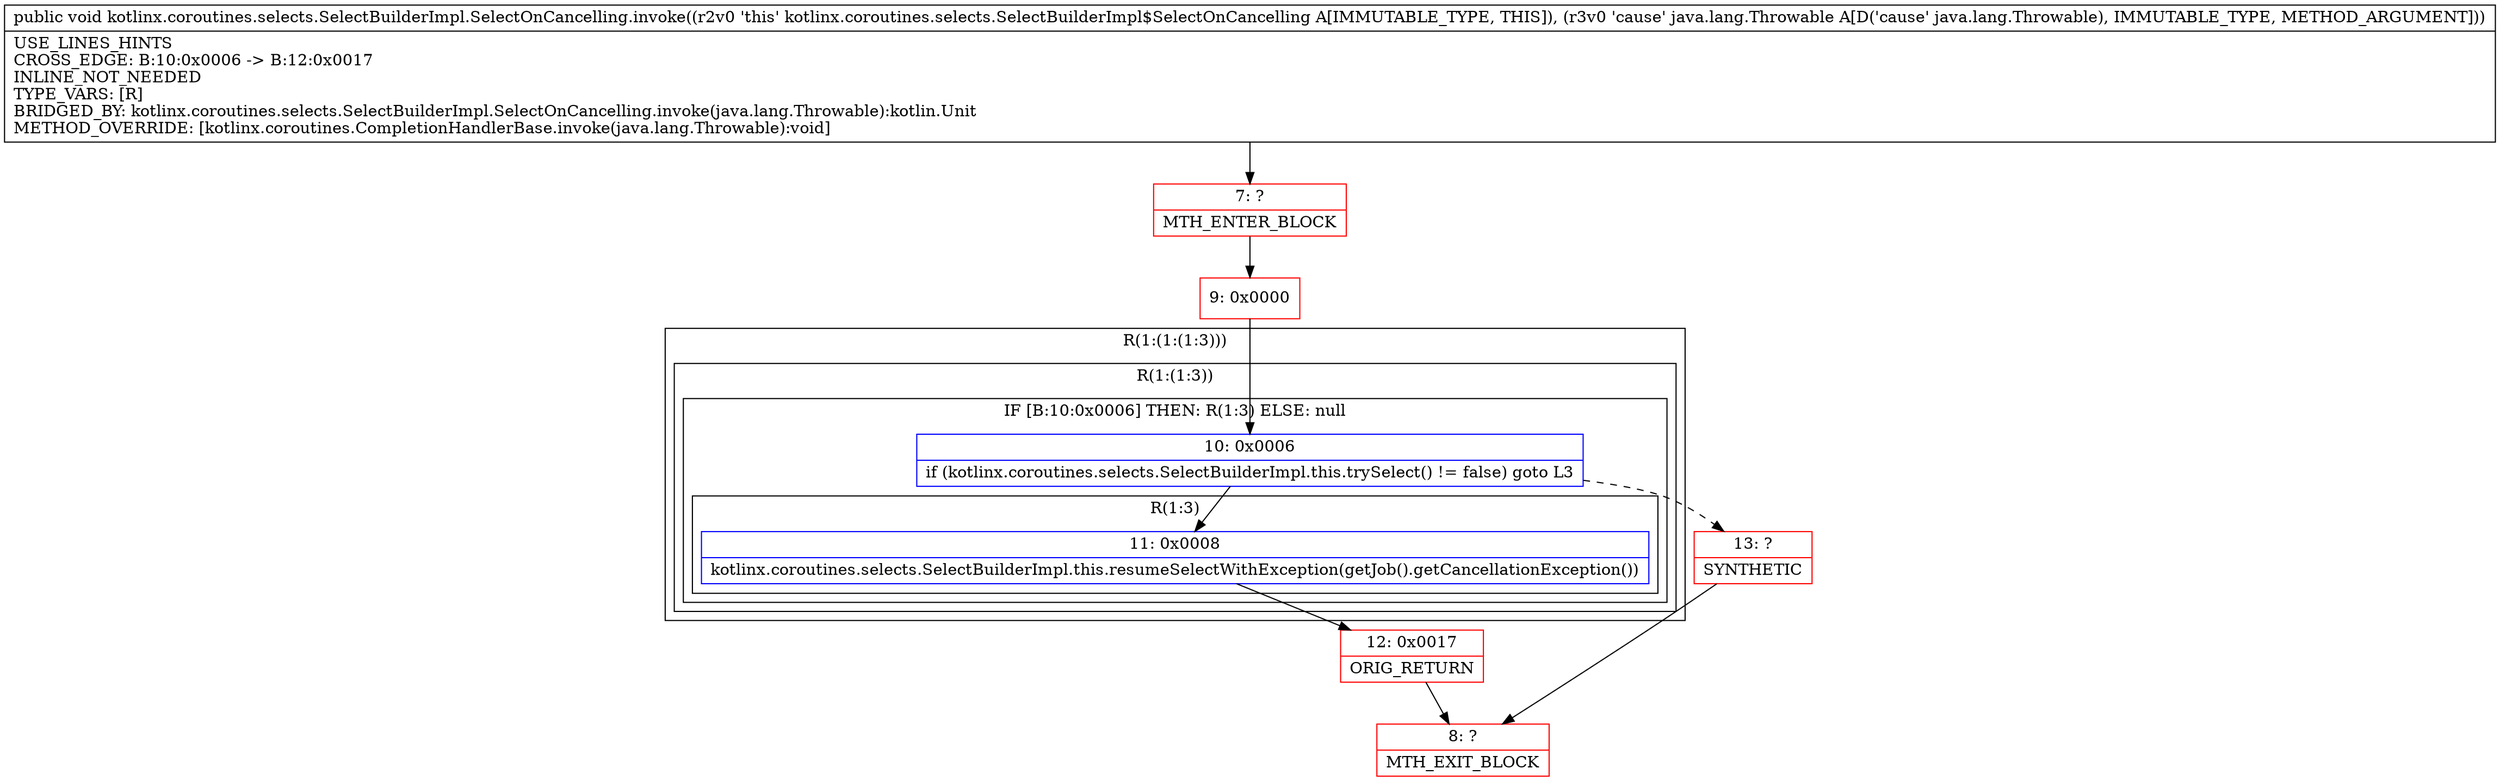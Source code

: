 digraph "CFG forkotlinx.coroutines.selects.SelectBuilderImpl.SelectOnCancelling.invoke(Ljava\/lang\/Throwable;)V" {
subgraph cluster_Region_1531840394 {
label = "R(1:(1:(1:3)))";
node [shape=record,color=blue];
subgraph cluster_Region_1525901313 {
label = "R(1:(1:3))";
node [shape=record,color=blue];
subgraph cluster_IfRegion_970405182 {
label = "IF [B:10:0x0006] THEN: R(1:3) ELSE: null";
node [shape=record,color=blue];
Node_10 [shape=record,label="{10\:\ 0x0006|if (kotlinx.coroutines.selects.SelectBuilderImpl.this.trySelect() != false) goto L3\l}"];
subgraph cluster_Region_1609697158 {
label = "R(1:3)";
node [shape=record,color=blue];
Node_11 [shape=record,label="{11\:\ 0x0008|kotlinx.coroutines.selects.SelectBuilderImpl.this.resumeSelectWithException(getJob().getCancellationException())\l}"];
}
}
}
}
Node_7 [shape=record,color=red,label="{7\:\ ?|MTH_ENTER_BLOCK\l}"];
Node_9 [shape=record,color=red,label="{9\:\ 0x0000}"];
Node_12 [shape=record,color=red,label="{12\:\ 0x0017|ORIG_RETURN\l}"];
Node_8 [shape=record,color=red,label="{8\:\ ?|MTH_EXIT_BLOCK\l}"];
Node_13 [shape=record,color=red,label="{13\:\ ?|SYNTHETIC\l}"];
MethodNode[shape=record,label="{public void kotlinx.coroutines.selects.SelectBuilderImpl.SelectOnCancelling.invoke((r2v0 'this' kotlinx.coroutines.selects.SelectBuilderImpl$SelectOnCancelling A[IMMUTABLE_TYPE, THIS]), (r3v0 'cause' java.lang.Throwable A[D('cause' java.lang.Throwable), IMMUTABLE_TYPE, METHOD_ARGUMENT]))  | USE_LINES_HINTS\lCROSS_EDGE: B:10:0x0006 \-\> B:12:0x0017\lINLINE_NOT_NEEDED\lTYPE_VARS: [R]\lBRIDGED_BY: kotlinx.coroutines.selects.SelectBuilderImpl.SelectOnCancelling.invoke(java.lang.Throwable):kotlin.Unit\lMETHOD_OVERRIDE: [kotlinx.coroutines.CompletionHandlerBase.invoke(java.lang.Throwable):void]\l}"];
MethodNode -> Node_7;Node_10 -> Node_11;
Node_10 -> Node_13[style=dashed];
Node_11 -> Node_12;
Node_7 -> Node_9;
Node_9 -> Node_10;
Node_12 -> Node_8;
Node_13 -> Node_8;
}

